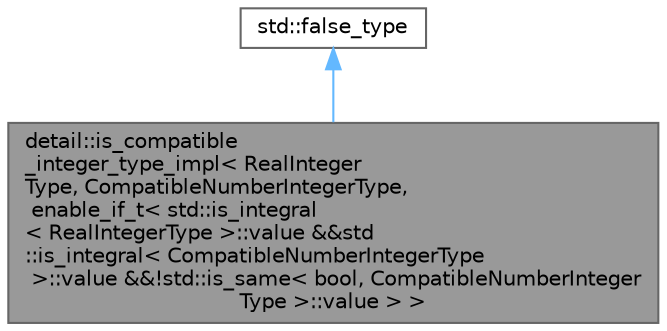 digraph "detail::is_compatible_integer_type_impl&lt; RealIntegerType, CompatibleNumberIntegerType, enable_if_t&lt; std::is_integral&lt; RealIntegerType &gt;::value &amp;&amp;std::is_integral&lt; CompatibleNumberIntegerType &gt;::value &amp;&amp;!std::is_same&lt; bool, CompatibleNumberIntegerType &gt;::value &gt; &gt;"
{
 // LATEX_PDF_SIZE
  bgcolor="transparent";
  edge [fontname=Helvetica,fontsize=10,labelfontname=Helvetica,labelfontsize=10];
  node [fontname=Helvetica,fontsize=10,shape=box,height=0.2,width=0.4];
  Node1 [id="Node000001",label="detail::is_compatible\l_integer_type_impl\< RealInteger\lType, CompatibleNumberIntegerType,\l enable_if_t\< std::is_integral\l\< RealIntegerType \>::value &&std\l::is_integral\< CompatibleNumberIntegerType\l \>::value &&!std::is_same\< bool, CompatibleNumberInteger\lType \>::value \> \>",height=0.2,width=0.4,color="gray40", fillcolor="grey60", style="filled", fontcolor="black",tooltip=" "];
  Node2 -> Node1 [id="edge1_Node000001_Node000002",dir="back",color="steelblue1",style="solid",tooltip=" "];
  Node2 [id="Node000002",label="std::false_type",height=0.2,width=0.4,color="gray40", fillcolor="white", style="filled",tooltip=" "];
}
